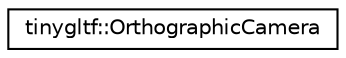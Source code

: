 digraph "Graphical Class Hierarchy"
{
  edge [fontname="Helvetica",fontsize="10",labelfontname="Helvetica",labelfontsize="10"];
  node [fontname="Helvetica",fontsize="10",shape=record];
  rankdir="LR";
  Node0 [label="tinygltf::OrthographicCamera",height=0.2,width=0.4,color="black", fillcolor="white", style="filled",URL="$structtinygltf_1_1OrthographicCamera.html"];
}
